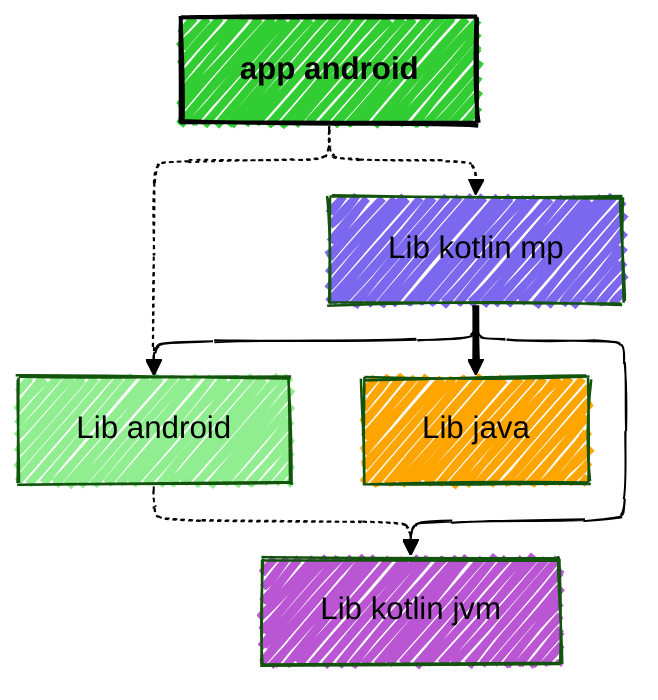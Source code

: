 ---
config:
  layout: elk
  look: handDrawn
  theme: forest
  elk:
    mergeEdges: true
    forceNodeModelOrder: true
    nodePlacementStrategy: LINEAR_SEGMENTS
    cycleBreakingStrategy: INTERACTIVE
    considerModelOrder: PREFER_EDGES
---
graph TD
  _sample_app_android["app android"]
  _sample_lib_android["Lib android"]
  _sample_lib_java["Lib java"]
  _sample_lib_kotlin_jvm["Lib kotlin jvm"]
  _sample_lib_kotlin_mp["Lib kotlin mp"]
  style _sample_app_android fill:limegreen,color:black,font-weight:bold,stroke:black,stroke-width:2px
  style _sample_lib_android fill:lightgreen,color:black
  style _sample_lib_java fill:orange,color:black
  style _sample_lib_kotlin_jvm fill:mediumorchid,color:black
  style _sample_lib_kotlin_mp fill:mediumslateblue,color:black
  _sample_app_android -.-> _sample_lib_android
  _sample_app_android -.-> _sample_lib_kotlin_mp
  _sample_lib_android -.-> _sample_lib_kotlin_jvm
  _sample_lib_kotlin_mp --> _sample_lib_android
  _sample_lib_kotlin_mp ==> _sample_lib_java
  _sample_lib_kotlin_mp --> _sample_lib_kotlin_jvm